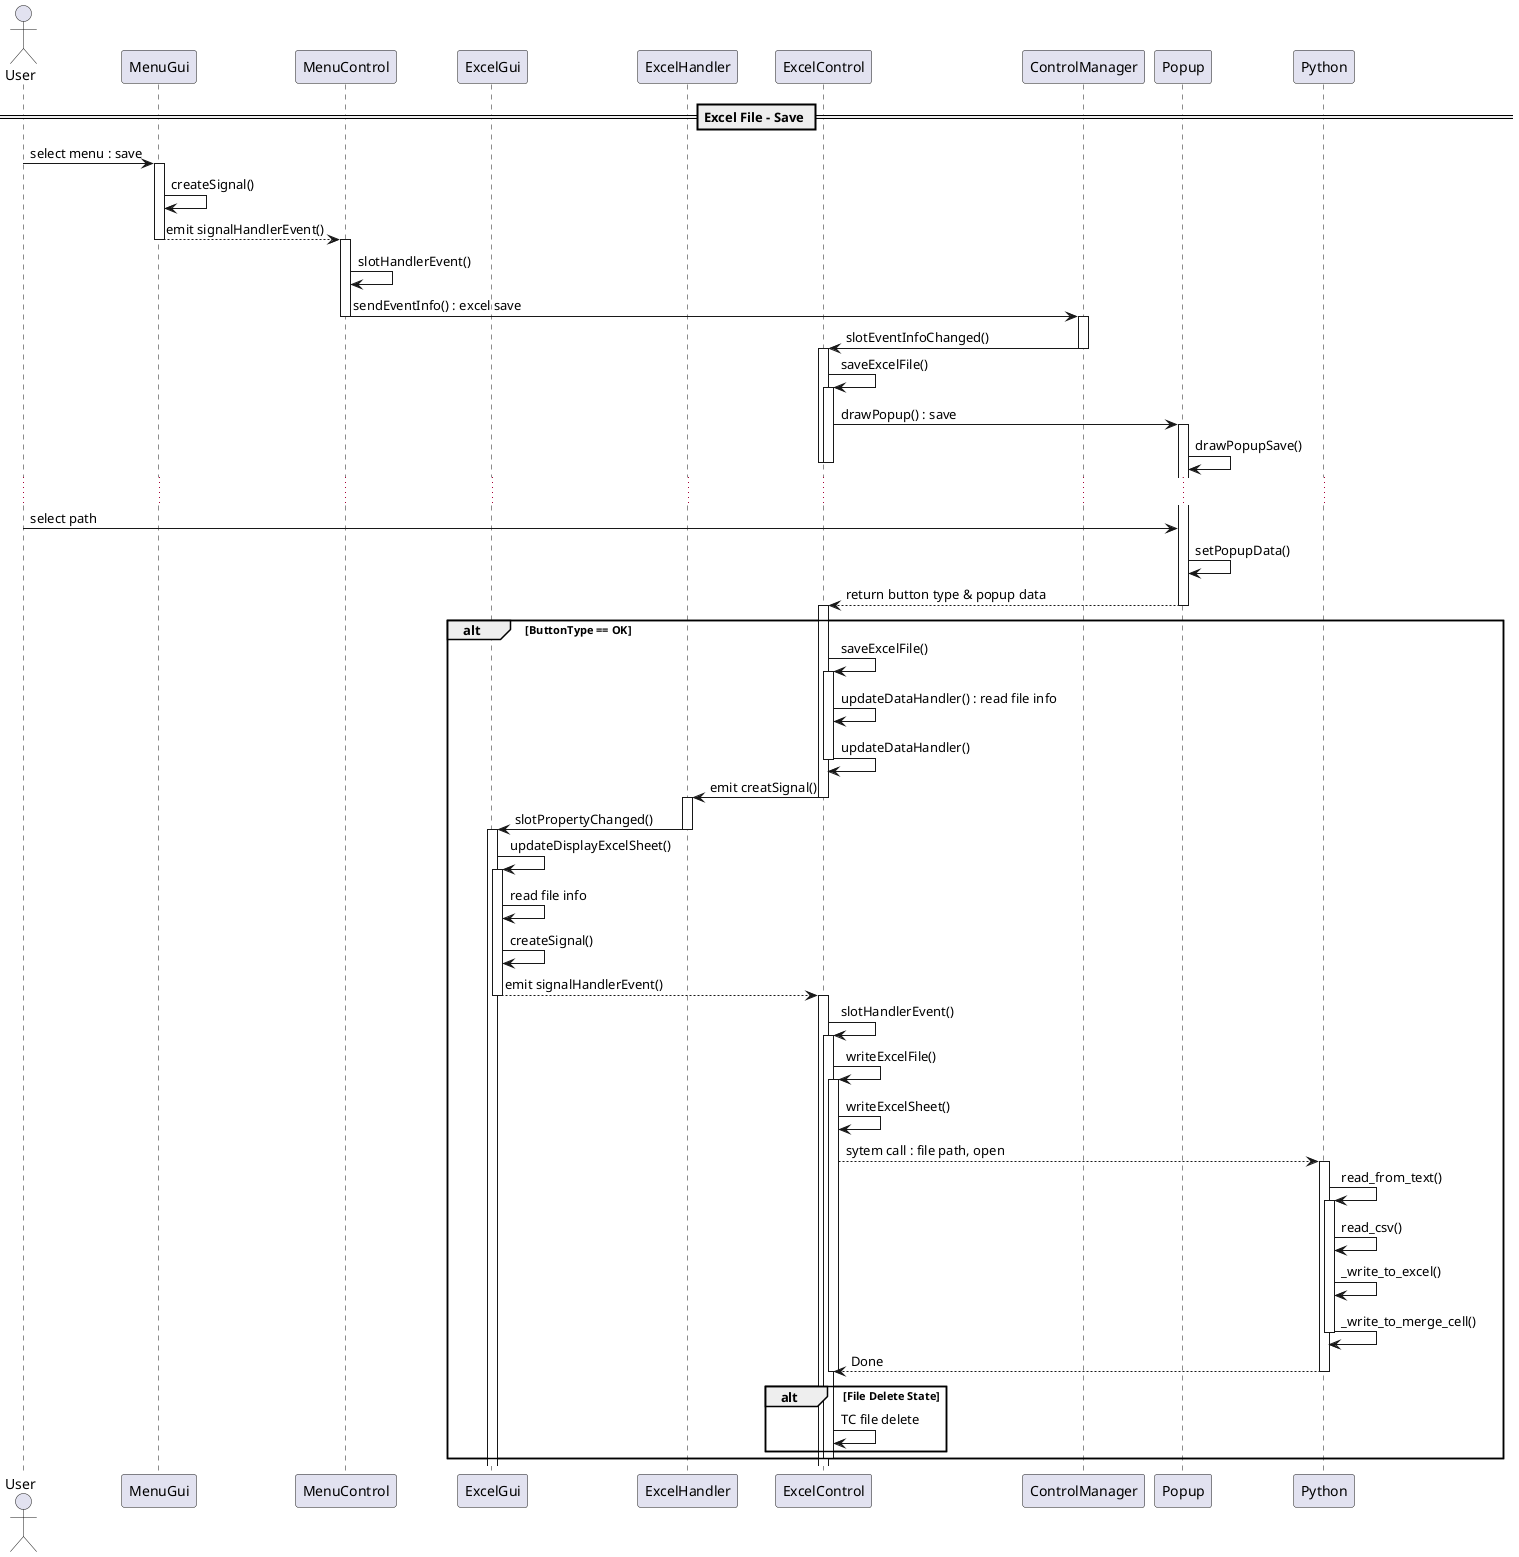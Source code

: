 @startuml

actor User order 10

participant MenuGui order 10
' participant MenuHandler order 20
participant MenuControl order 30

participant ExcelGui order 40
participant ExcelHandler order 50
participant ExcelControl order 60

participant ControlManager order 80
' participant ConfigSetting order 90
participant Popup order 100
participant Python order 110


== Excel File - Save ==


User -> MenuGui: select menu : save

activate MenuGui
MenuGui -> MenuGui : createSignal()
MenuGui --> MenuControl : emit signalHandlerEvent()
deactivate MenuGui

activate MenuControl
MenuControl -> MenuControl : slotHandlerEvent()
MenuControl -> ControlManager : sendEventInfo() : excel save
deactivate MenuControl

activate ControlManager
ControlManager -> ExcelControl : slotEventInfoChanged()
deactivate ControlManager

activate ExcelControl
ExcelControl -> ExcelControl : saveExcelFile()
activate ExcelControl
ExcelControl -> Popup : drawPopup() : save
activate Popup
Popup -> Popup : drawPopupSave()
deactivate ExcelControl
deactivate ExcelControl

...

User -> Popup : select path
Popup -> Popup : setPopupData()
ExcelControl <-- Popup : return button type & popup data

alt ButtonType == OK
    deactivate Popup
    activate ExcelControl

    ExcelControl -> ExcelControl : saveExcelFile()
    activate ExcelControl
    ExcelControl -> ExcelControl : updateDataHandler() : read file info


    ExcelControl -> ExcelControl : updateDataHandler()
    deactivate ExcelControl
    ExcelControl -> ExcelHandler : emit creatSignal()
    deactivate ExcelControl

    activate ExcelHandler
    ExcelHandler -> ExcelGui : slotPropertyChanged()
    deactivate ExcelHandler
    activate ExcelGui
    ExcelGui -> ExcelGui : updateDisplayExcelSheet()
    activate ExcelGui
    ExcelGui -> ExcelGui : read file info


    ExcelGui -> ExcelGui : createSignal()
    ExcelGui --> ExcelControl : emit signalHandlerEvent()
    deactivate ExcelGui

    activate ExcelControl
    ExcelControl -> ExcelControl : slotHandlerEvent()
    activate ExcelControl
    ExcelControl -> ExcelControl : writeExcelFile()
    activate ExcelControl
    ExcelControl -> ExcelControl : writeExcelSheet()
    ExcelControl --> Python : sytem call : file path, open
    ' deactivate ExcelControl
    activate Python

    Python -> Python : read_from_text()
    activate Python
    Python -> Python : read_csv()
    Python -> Python : _write_to_excel()
    Python -> Python : _write_to_merge_cell()
    deactivate Python
    Python --> ExcelControl : Done
    deactivate Python
    deactivate ExcelControl



    alt File Delete State
        ExcelControl -> ExcelControl : TC file delete
    end







    deactivate ExcelControl
end

@enduml
